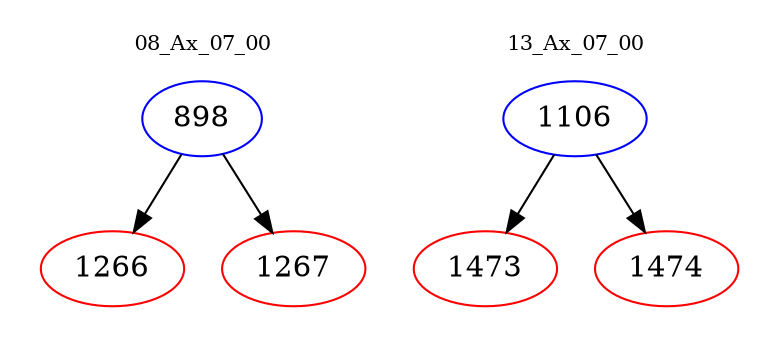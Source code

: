 digraph{
subgraph cluster_0 {
color = white
label = "08_Ax_07_00";
fontsize=10;
T0_898 [label="898", color="blue"]
T0_898 -> T0_1266 [color="black"]
T0_1266 [label="1266", color="red"]
T0_898 -> T0_1267 [color="black"]
T0_1267 [label="1267", color="red"]
}
subgraph cluster_1 {
color = white
label = "13_Ax_07_00";
fontsize=10;
T1_1106 [label="1106", color="blue"]
T1_1106 -> T1_1473 [color="black"]
T1_1473 [label="1473", color="red"]
T1_1106 -> T1_1474 [color="black"]
T1_1474 [label="1474", color="red"]
}
}
